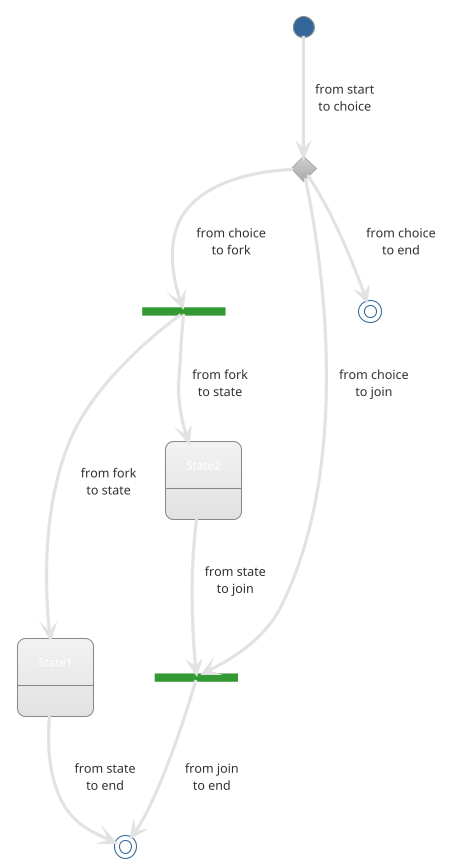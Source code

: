 ' Do not edit
' Theme Gallery
' autogenerated by script
'
@startuml
!theme lightgray
state choice1 <<choice>>
state fork1   <<fork>>
state join2   <<join>>
state end3    <<end>>

[*]     --> choice1 : from start\nto choice
choice1 --> fork1   : from choice\nto fork
choice1 --> join2   : from choice\nto join
choice1 --> end3    : from choice\nto end

fork1   ---> State1 : from fork\nto state
fork1   --> State2  : from fork\nto state

State2  --> join2   : from state\nto join
State1  --> [*]     : from state\nto end

join2   --> [*]     : from join\nto end
@enduml
